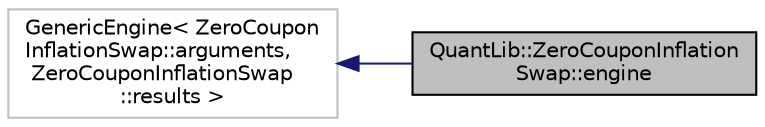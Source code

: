 digraph "QuantLib::ZeroCouponInflationSwap::engine"
{
  edge [fontname="Helvetica",fontsize="10",labelfontname="Helvetica",labelfontsize="10"];
  node [fontname="Helvetica",fontsize="10",shape=record];
  rankdir="LR";
  Node1 [label="QuantLib::ZeroCouponInflation\lSwap::engine",height=0.2,width=0.4,color="black", fillcolor="grey75", style="filled", fontcolor="black"];
  Node2 -> Node1 [dir="back",color="midnightblue",fontsize="10",style="solid"];
  Node2 [label="GenericEngine\< ZeroCoupon\lInflationSwap::arguments,\l ZeroCouponInflationSwap\l::results \>",height=0.2,width=0.4,color="grey75", fillcolor="white", style="filled"];
}
